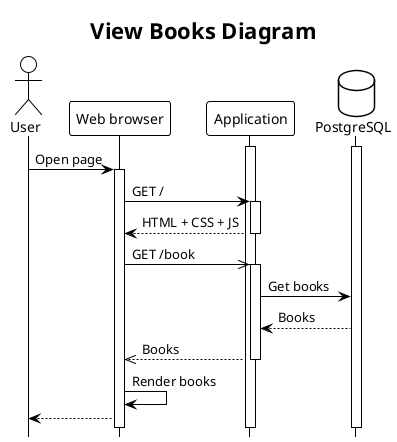 @startuml sequence_view_books_diagram

!theme plain
hide footbox

title View Books Diagram

' definitions

actor User
participant "Web browser" as Browser
participant Application as App
database PostgreSQL as DB

activate App
activate DB

' diagram

' start interaction
User -> Browser: Open page
activate Browser

Browser -> App ++: GET /
return HTML + CSS + JS

' render books
Browser ->> App ++: GET /book
App -> DB: Get books
App <-- DB: Books
Browser <<-- App --: Books
Browser -> Browser: Render books
User <-- Browser

@enduml